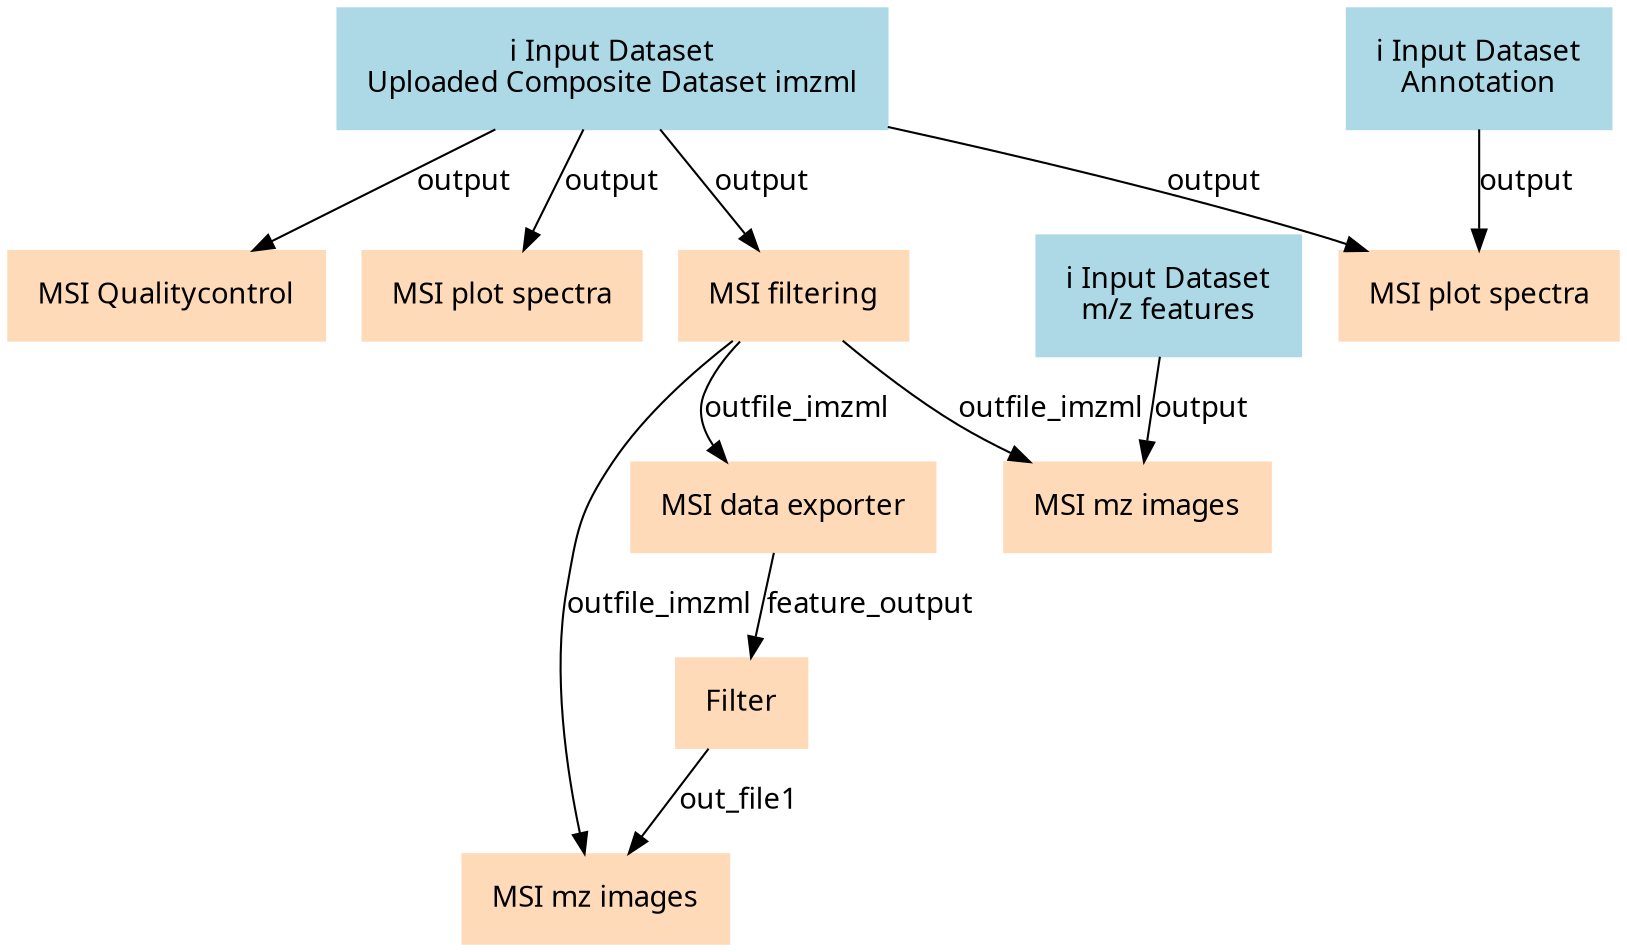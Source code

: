digraph main {
  node [fontname="Atkinson Hyperlegible", shape=box, color=white,style=filled,color=peachpuff,margin="0.2,0.2"];
  edge [fontname="Atkinson Hyperlegible"];
  0[color=lightblue,label="ℹ️ Input Dataset\nUploaded Composite Dataset imzml"]
  1[color=lightblue,label="ℹ️ Input Dataset\nAnnotation"]
  2[color=lightblue,label="ℹ️ Input Dataset\nm/z features"]
  3[label="MSI Qualitycontrol"]
  0 -> 3 [label="output"]
  4[label="MSI plot spectra"]
  0 -> 4 [label="output"]
  5[label="MSI filtering"]
  0 -> 5 [label="output"]
  6[label="MSI plot spectra"]
  0 -> 6 [label="output"]
  1 -> 6 [label="output"]
  7[label="MSI data exporter"]
  5 -> 7 [label="outfile_imzml"]
  8[label="MSI mz images"]
  2 -> 8 [label="output"]
  5 -> 8 [label="outfile_imzml"]
  9[label="Filter"]
  7 -> 9 [label="feature_output"]
  10[label="MSI mz images"]
  9 -> 10 [label="out_file1"]
  5 -> 10 [label="outfile_imzml"]
}